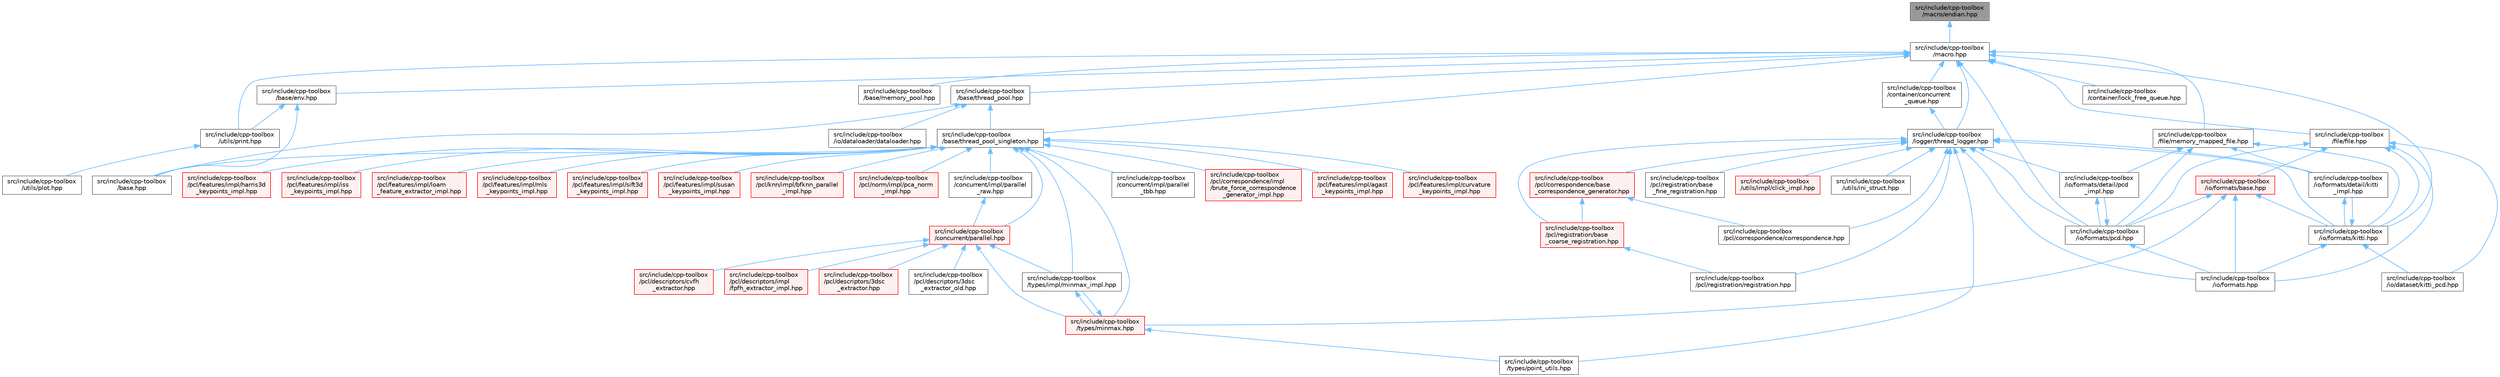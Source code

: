 digraph "src/include/cpp-toolbox/macro/endian.hpp"
{
 // LATEX_PDF_SIZE
  bgcolor="transparent";
  edge [fontname=Helvetica,fontsize=10,labelfontname=Helvetica,labelfontsize=10];
  node [fontname=Helvetica,fontsize=10,shape=box,height=0.2,width=0.4];
  Node1 [id="Node000001",label="src/include/cpp-toolbox\l/macro/endian.hpp",height=0.2,width=0.4,color="gray40", fillcolor="grey60", style="filled", fontcolor="black",tooltip=" "];
  Node1 -> Node2 [id="edge1_Node000001_Node000002",dir="back",color="steelblue1",style="solid",tooltip=" "];
  Node2 [id="Node000002",label="src/include/cpp-toolbox\l/macro.hpp",height=0.2,width=0.4,color="grey40", fillcolor="white", style="filled",URL="$macro_8hpp.html",tooltip="通用的编译器、平台、架构检测和实用宏定义 / Common macros for compiler, platform, architecture detection and utility macro..."];
  Node2 -> Node3 [id="edge2_Node000002_Node000003",dir="back",color="steelblue1",style="solid",tooltip=" "];
  Node3 [id="Node000003",label="src/include/cpp-toolbox\l/base/env.hpp",height=0.2,width=0.4,color="grey40", fillcolor="white", style="filled",URL="$env_8hpp.html",tooltip=" "];
  Node3 -> Node4 [id="edge3_Node000003_Node000004",dir="back",color="steelblue1",style="solid",tooltip=" "];
  Node4 [id="Node000004",label="src/include/cpp-toolbox\l/base.hpp",height=0.2,width=0.4,color="grey40", fillcolor="white", style="filled",URL="$base_8hpp.html",tooltip=" "];
  Node3 -> Node5 [id="edge4_Node000003_Node000005",dir="back",color="steelblue1",style="solid",tooltip=" "];
  Node5 [id="Node000005",label="src/include/cpp-toolbox\l/utils/print.hpp",height=0.2,width=0.4,color="grey40", fillcolor="white", style="filled",URL="$print_8hpp.html",tooltip=" "];
  Node5 -> Node6 [id="edge5_Node000005_Node000006",dir="back",color="steelblue1",style="solid",tooltip=" "];
  Node6 [id="Node000006",label="src/include/cpp-toolbox\l/utils/plot.hpp",height=0.2,width=0.4,color="grey40", fillcolor="white", style="filled",URL="$plot_8hpp.html",tooltip=" "];
  Node2 -> Node7 [id="edge6_Node000002_Node000007",dir="back",color="steelblue1",style="solid",tooltip=" "];
  Node7 [id="Node000007",label="src/include/cpp-toolbox\l/base/memory_pool.hpp",height=0.2,width=0.4,color="grey40", fillcolor="white", style="filled",URL="$memory__pool_8hpp.html",tooltip=" "];
  Node2 -> Node8 [id="edge7_Node000002_Node000008",dir="back",color="steelblue1",style="solid",tooltip=" "];
  Node8 [id="Node000008",label="src/include/cpp-toolbox\l/base/thread_pool.hpp",height=0.2,width=0.4,color="grey40", fillcolor="white", style="filled",URL="$thread__pool_8hpp.html",tooltip=" "];
  Node8 -> Node4 [id="edge8_Node000008_Node000004",dir="back",color="steelblue1",style="solid",tooltip=" "];
  Node8 -> Node9 [id="edge9_Node000008_Node000009",dir="back",color="steelblue1",style="solid",tooltip=" "];
  Node9 [id="Node000009",label="src/include/cpp-toolbox\l/base/thread_pool_singleton.hpp",height=0.2,width=0.4,color="grey40", fillcolor="white", style="filled",URL="$thread__pool__singleton_8hpp.html",tooltip=" "];
  Node9 -> Node4 [id="edge10_Node000009_Node000004",dir="back",color="steelblue1",style="solid",tooltip=" "];
  Node9 -> Node10 [id="edge11_Node000009_Node000010",dir="back",color="steelblue1",style="solid",tooltip=" "];
  Node10 [id="Node000010",label="src/include/cpp-toolbox\l/concurrent/impl/parallel\l_raw.hpp",height=0.2,width=0.4,color="grey40", fillcolor="white", style="filled",URL="$parallel__raw_8hpp.html",tooltip=" "];
  Node10 -> Node11 [id="edge12_Node000010_Node000011",dir="back",color="steelblue1",style="solid",tooltip=" "];
  Node11 [id="Node000011",label="src/include/cpp-toolbox\l/concurrent/parallel.hpp",height=0.2,width=0.4,color="red", fillcolor="#FFF0F0", style="filled",URL="$parallel_8hpp.html",tooltip=" "];
  Node11 -> Node12 [id="edge13_Node000011_Node000012",dir="back",color="steelblue1",style="solid",tooltip=" "];
  Node12 [id="Node000012",label="src/include/cpp-toolbox\l/pcl/descriptors/3dsc\l_extractor.hpp",height=0.2,width=0.4,color="red", fillcolor="#FFF0F0", style="filled",URL="$3dsc__extractor_8hpp.html",tooltip=" "];
  Node11 -> Node14 [id="edge14_Node000011_Node000014",dir="back",color="steelblue1",style="solid",tooltip=" "];
  Node14 [id="Node000014",label="src/include/cpp-toolbox\l/pcl/descriptors/3dsc\l_extractor_old.hpp",height=0.2,width=0.4,color="grey40", fillcolor="white", style="filled",URL="$3dsc__extractor__old_8hpp.html",tooltip=" "];
  Node11 -> Node15 [id="edge15_Node000011_Node000015",dir="back",color="steelblue1",style="solid",tooltip=" "];
  Node15 [id="Node000015",label="src/include/cpp-toolbox\l/pcl/descriptors/cvfh\l_extractor.hpp",height=0.2,width=0.4,color="red", fillcolor="#FFF0F0", style="filled",URL="$cvfh__extractor_8hpp.html",tooltip=" "];
  Node11 -> Node16 [id="edge16_Node000011_Node000016",dir="back",color="steelblue1",style="solid",tooltip=" "];
  Node16 [id="Node000016",label="src/include/cpp-toolbox\l/pcl/descriptors/impl\l/fpfh_extractor_impl.hpp",height=0.2,width=0.4,color="red", fillcolor="#FFF0F0", style="filled",URL="$fpfh__extractor__impl_8hpp.html",tooltip=" "];
  Node11 -> Node50 [id="edge17_Node000011_Node000050",dir="back",color="steelblue1",style="solid",tooltip=" "];
  Node50 [id="Node000050",label="src/include/cpp-toolbox\l/types/impl/minmax_impl.hpp",height=0.2,width=0.4,color="grey40", fillcolor="white", style="filled",URL="$minmax__impl_8hpp.html",tooltip=" "];
  Node50 -> Node51 [id="edge18_Node000050_Node000051",dir="back",color="steelblue1",style="solid",tooltip=" "];
  Node51 [id="Node000051",label="src/include/cpp-toolbox\l/types/minmax.hpp",height=0.2,width=0.4,color="red", fillcolor="#FFF0F0", style="filled",URL="$minmax_8hpp.html",tooltip=" "];
  Node51 -> Node50 [id="edge19_Node000051_Node000050",dir="back",color="steelblue1",style="solid",tooltip=" "];
  Node51 -> Node52 [id="edge20_Node000051_Node000052",dir="back",color="steelblue1",style="solid",tooltip=" "];
  Node52 [id="Node000052",label="src/include/cpp-toolbox\l/types/point_utils.hpp",height=0.2,width=0.4,color="grey40", fillcolor="white", style="filled",URL="$point__utils_8hpp.html",tooltip=" "];
  Node11 -> Node51 [id="edge21_Node000011_Node000051",dir="back",color="steelblue1",style="solid",tooltip=" "];
  Node9 -> Node53 [id="edge22_Node000009_Node000053",dir="back",color="steelblue1",style="solid",tooltip=" "];
  Node53 [id="Node000053",label="src/include/cpp-toolbox\l/concurrent/impl/parallel\l_tbb.hpp",height=0.2,width=0.4,color="grey40", fillcolor="white", style="filled",URL="$parallel__tbb_8hpp.html",tooltip=" "];
  Node9 -> Node11 [id="edge23_Node000009_Node000011",dir="back",color="steelblue1",style="solid",tooltip=" "];
  Node9 -> Node54 [id="edge24_Node000009_Node000054",dir="back",color="steelblue1",style="solid",tooltip=" "];
  Node54 [id="Node000054",label="src/include/cpp-toolbox\l/pcl/correspondence/impl\l/brute_force_correspondence\l_generator_impl.hpp",height=0.2,width=0.4,color="red", fillcolor="#FFF0F0", style="filled",URL="$brute__force__correspondence__generator__impl_8hpp.html",tooltip=" "];
  Node9 -> Node57 [id="edge25_Node000009_Node000057",dir="back",color="steelblue1",style="solid",tooltip=" "];
  Node57 [id="Node000057",label="src/include/cpp-toolbox\l/pcl/features/impl/agast\l_keypoints_impl.hpp",height=0.2,width=0.4,color="red", fillcolor="#FFF0F0", style="filled",URL="$agast__keypoints__impl_8hpp.html",tooltip=" "];
  Node9 -> Node58 [id="edge26_Node000009_Node000058",dir="back",color="steelblue1",style="solid",tooltip=" "];
  Node58 [id="Node000058",label="src/include/cpp-toolbox\l/pcl/features/impl/curvature\l_keypoints_impl.hpp",height=0.2,width=0.4,color="red", fillcolor="#FFF0F0", style="filled",URL="$curvature__keypoints__impl_8hpp.html",tooltip=" "];
  Node9 -> Node59 [id="edge27_Node000009_Node000059",dir="back",color="steelblue1",style="solid",tooltip=" "];
  Node59 [id="Node000059",label="src/include/cpp-toolbox\l/pcl/features/impl/harris3d\l_keypoints_impl.hpp",height=0.2,width=0.4,color="red", fillcolor="#FFF0F0", style="filled",URL="$harris3d__keypoints__impl_8hpp.html",tooltip=" "];
  Node9 -> Node60 [id="edge28_Node000009_Node000060",dir="back",color="steelblue1",style="solid",tooltip=" "];
  Node60 [id="Node000060",label="src/include/cpp-toolbox\l/pcl/features/impl/iss\l_keypoints_impl.hpp",height=0.2,width=0.4,color="red", fillcolor="#FFF0F0", style="filled",URL="$iss__keypoints__impl_8hpp.html",tooltip=" "];
  Node9 -> Node61 [id="edge29_Node000009_Node000061",dir="back",color="steelblue1",style="solid",tooltip=" "];
  Node61 [id="Node000061",label="src/include/cpp-toolbox\l/pcl/features/impl/loam\l_feature_extractor_impl.hpp",height=0.2,width=0.4,color="red", fillcolor="#FFF0F0", style="filled",URL="$loam__feature__extractor__impl_8hpp.html",tooltip=" "];
  Node9 -> Node62 [id="edge30_Node000009_Node000062",dir="back",color="steelblue1",style="solid",tooltip=" "];
  Node62 [id="Node000062",label="src/include/cpp-toolbox\l/pcl/features/impl/mls\l_keypoints_impl.hpp",height=0.2,width=0.4,color="red", fillcolor="#FFF0F0", style="filled",URL="$mls__keypoints__impl_8hpp.html",tooltip=" "];
  Node9 -> Node63 [id="edge31_Node000009_Node000063",dir="back",color="steelblue1",style="solid",tooltip=" "];
  Node63 [id="Node000063",label="src/include/cpp-toolbox\l/pcl/features/impl/sift3d\l_keypoints_impl.hpp",height=0.2,width=0.4,color="red", fillcolor="#FFF0F0", style="filled",URL="$sift3d__keypoints__impl_8hpp.html",tooltip=" "];
  Node9 -> Node64 [id="edge32_Node000009_Node000064",dir="back",color="steelblue1",style="solid",tooltip=" "];
  Node64 [id="Node000064",label="src/include/cpp-toolbox\l/pcl/features/impl/susan\l_keypoints_impl.hpp",height=0.2,width=0.4,color="red", fillcolor="#FFF0F0", style="filled",URL="$susan__keypoints__impl_8hpp.html",tooltip=" "];
  Node9 -> Node65 [id="edge33_Node000009_Node000065",dir="back",color="steelblue1",style="solid",tooltip=" "];
  Node65 [id="Node000065",label="src/include/cpp-toolbox\l/pcl/knn/impl/bfknn_parallel\l_impl.hpp",height=0.2,width=0.4,color="red", fillcolor="#FFF0F0", style="filled",URL="$bfknn__parallel__impl_8hpp.html",tooltip=" "];
  Node9 -> Node66 [id="edge34_Node000009_Node000066",dir="back",color="steelblue1",style="solid",tooltip=" "];
  Node66 [id="Node000066",label="src/include/cpp-toolbox\l/pcl/norm/impl/pca_norm\l_impl.hpp",height=0.2,width=0.4,color="red", fillcolor="#FFF0F0", style="filled",URL="$pca__norm__impl_8hpp.html",tooltip=" "];
  Node9 -> Node50 [id="edge35_Node000009_Node000050",dir="back",color="steelblue1",style="solid",tooltip=" "];
  Node9 -> Node51 [id="edge36_Node000009_Node000051",dir="back",color="steelblue1",style="solid",tooltip=" "];
  Node8 -> Node67 [id="edge37_Node000008_Node000067",dir="back",color="steelblue1",style="solid",tooltip=" "];
  Node67 [id="Node000067",label="src/include/cpp-toolbox\l/io/dataloader/dataloader.hpp",height=0.2,width=0.4,color="grey40", fillcolor="white", style="filled",URL="$dataloader_8hpp.html",tooltip=" "];
  Node2 -> Node9 [id="edge38_Node000002_Node000009",dir="back",color="steelblue1",style="solid",tooltip=" "];
  Node2 -> Node68 [id="edge39_Node000002_Node000068",dir="back",color="steelblue1",style="solid",tooltip=" "];
  Node68 [id="Node000068",label="src/include/cpp-toolbox\l/container/concurrent\l_queue.hpp",height=0.2,width=0.4,color="grey40", fillcolor="white", style="filled",URL="$concurrent__queue_8hpp.html",tooltip=" "];
  Node68 -> Node69 [id="edge40_Node000068_Node000069",dir="back",color="steelblue1",style="solid",tooltip=" "];
  Node69 [id="Node000069",label="src/include/cpp-toolbox\l/logger/thread_logger.hpp",height=0.2,width=0.4,color="grey40", fillcolor="white", style="filled",URL="$thread__logger_8hpp.html",tooltip=" "];
  Node69 -> Node70 [id="edge41_Node000069_Node000070",dir="back",color="steelblue1",style="solid",tooltip=" "];
  Node70 [id="Node000070",label="src/include/cpp-toolbox\l/io/formats.hpp",height=0.2,width=0.4,color="grey40", fillcolor="white", style="filled",URL="$formats_8hpp.html",tooltip=" "];
  Node69 -> Node71 [id="edge42_Node000069_Node000071",dir="back",color="steelblue1",style="solid",tooltip=" "];
  Node71 [id="Node000071",label="src/include/cpp-toolbox\l/io/formats/detail/kitti\l_impl.hpp",height=0.2,width=0.4,color="grey40", fillcolor="white", style="filled",URL="$kitti__impl_8hpp.html",tooltip="此文件包含 kitti_format_t 的模板实现/This file contains the template implementations for kitti_format_t"];
  Node71 -> Node72 [id="edge43_Node000071_Node000072",dir="back",color="steelblue1",style="solid",tooltip=" "];
  Node72 [id="Node000072",label="src/include/cpp-toolbox\l/io/formats/kitti.hpp",height=0.2,width=0.4,color="grey40", fillcolor="white", style="filled",URL="$kitti_8hpp.html",tooltip=" "];
  Node72 -> Node73 [id="edge44_Node000072_Node000073",dir="back",color="steelblue1",style="solid",tooltip=" "];
  Node73 [id="Node000073",label="src/include/cpp-toolbox\l/io/dataset/kitti_pcd.hpp",height=0.2,width=0.4,color="grey40", fillcolor="white", style="filled",URL="$kitti__pcd_8hpp.html",tooltip=" "];
  Node72 -> Node70 [id="edge45_Node000072_Node000070",dir="back",color="steelblue1",style="solid",tooltip=" "];
  Node72 -> Node71 [id="edge46_Node000072_Node000071",dir="back",color="steelblue1",style="solid",tooltip=" "];
  Node69 -> Node74 [id="edge47_Node000069_Node000074",dir="back",color="steelblue1",style="solid",tooltip=" "];
  Node74 [id="Node000074",label="src/include/cpp-toolbox\l/io/formats/detail/pcd\l_impl.hpp",height=0.2,width=0.4,color="grey40", fillcolor="white", style="filled",URL="$pcd__impl_8hpp.html",tooltip="此文件包含 pcd_format_t 的模板实现/This file contains the template implementations for pcd_format_t"];
  Node74 -> Node75 [id="edge48_Node000074_Node000075",dir="back",color="steelblue1",style="solid",tooltip=" "];
  Node75 [id="Node000075",label="src/include/cpp-toolbox\l/io/formats/pcd.hpp",height=0.2,width=0.4,color="grey40", fillcolor="white", style="filled",URL="$pcd_8hpp.html",tooltip=" "];
  Node75 -> Node70 [id="edge49_Node000075_Node000070",dir="back",color="steelblue1",style="solid",tooltip=" "];
  Node75 -> Node74 [id="edge50_Node000075_Node000074",dir="back",color="steelblue1",style="solid",tooltip=" "];
  Node69 -> Node72 [id="edge51_Node000069_Node000072",dir="back",color="steelblue1",style="solid",tooltip=" "];
  Node69 -> Node75 [id="edge52_Node000069_Node000075",dir="back",color="steelblue1",style="solid",tooltip=" "];
  Node69 -> Node76 [id="edge53_Node000069_Node000076",dir="back",color="steelblue1",style="solid",tooltip=" "];
  Node76 [id="Node000076",label="src/include/cpp-toolbox\l/pcl/correspondence/base\l_correspondence_generator.hpp",height=0.2,width=0.4,color="red", fillcolor="#FFF0F0", style="filled",URL="$base__correspondence__generator_8hpp.html",tooltip=" "];
  Node76 -> Node56 [id="edge54_Node000076_Node000056",dir="back",color="steelblue1",style="solid",tooltip=" "];
  Node56 [id="Node000056",label="src/include/cpp-toolbox\l/pcl/correspondence/correspondence.hpp",height=0.2,width=0.4,color="grey40", fillcolor="white", style="filled",URL="$correspondence_8hpp.html",tooltip="对应点生成算法统一导出文件 / Unified export file for correspondence generation algorithms"];
  Node76 -> Node79 [id="edge55_Node000076_Node000079",dir="back",color="steelblue1",style="solid",tooltip=" "];
  Node79 [id="Node000079",label="src/include/cpp-toolbox\l/pcl/registration/base\l_coarse_registration.hpp",height=0.2,width=0.4,color="red", fillcolor="#FFF0F0", style="filled",URL="$base__coarse__registration_8hpp.html",tooltip=" "];
  Node79 -> Node45 [id="edge56_Node000079_Node000045",dir="back",color="steelblue1",style="solid",tooltip=" "];
  Node45 [id="Node000045",label="src/include/cpp-toolbox\l/pcl/registration/registration.hpp",height=0.2,width=0.4,color="grey40", fillcolor="white", style="filled",URL="$registration_8hpp.html",tooltip="点云配准算法统一导出文件 / Unified export file for point cloud registration algorithms"];
  Node69 -> Node56 [id="edge57_Node000069_Node000056",dir="back",color="steelblue1",style="solid",tooltip=" "];
  Node69 -> Node79 [id="edge58_Node000069_Node000079",dir="back",color="steelblue1",style="solid",tooltip=" "];
  Node69 -> Node80 [id="edge59_Node000069_Node000080",dir="back",color="steelblue1",style="solid",tooltip=" "];
  Node80 [id="Node000080",label="src/include/cpp-toolbox\l/pcl/registration/base\l_fine_registration.hpp",height=0.2,width=0.4,color="grey40", fillcolor="white", style="filled",URL="$base__fine__registration_8hpp.html",tooltip=" "];
  Node69 -> Node45 [id="edge60_Node000069_Node000045",dir="back",color="steelblue1",style="solid",tooltip=" "];
  Node69 -> Node52 [id="edge61_Node000069_Node000052",dir="back",color="steelblue1",style="solid",tooltip=" "];
  Node69 -> Node81 [id="edge62_Node000069_Node000081",dir="back",color="steelblue1",style="solid",tooltip=" "];
  Node81 [id="Node000081",label="src/include/cpp-toolbox\l/utils/impl/click_impl.hpp",height=0.2,width=0.4,color="red", fillcolor="#FFF0F0", style="filled",URL="$click__impl_8hpp.html",tooltip=" "];
  Node69 -> Node83 [id="edge63_Node000069_Node000083",dir="back",color="steelblue1",style="solid",tooltip=" "];
  Node83 [id="Node000083",label="src/include/cpp-toolbox\l/utils/ini_struct.hpp",height=0.2,width=0.4,color="grey40", fillcolor="white", style="filled",URL="$ini__struct_8hpp.html",tooltip=" "];
  Node2 -> Node84 [id="edge64_Node000002_Node000084",dir="back",color="steelblue1",style="solid",tooltip=" "];
  Node84 [id="Node000084",label="src/include/cpp-toolbox\l/container/lock_free_queue.hpp",height=0.2,width=0.4,color="grey40", fillcolor="white", style="filled",URL="$lock__free__queue_8hpp.html",tooltip=" "];
  Node2 -> Node85 [id="edge65_Node000002_Node000085",dir="back",color="steelblue1",style="solid",tooltip=" "];
  Node85 [id="Node000085",label="src/include/cpp-toolbox\l/file/file.hpp",height=0.2,width=0.4,color="grey40", fillcolor="white", style="filled",URL="$file_8hpp.html",tooltip=" "];
  Node85 -> Node73 [id="edge66_Node000085_Node000073",dir="back",color="steelblue1",style="solid",tooltip=" "];
  Node85 -> Node70 [id="edge67_Node000085_Node000070",dir="back",color="steelblue1",style="solid",tooltip=" "];
  Node85 -> Node86 [id="edge68_Node000085_Node000086",dir="back",color="steelblue1",style="solid",tooltip=" "];
  Node86 [id="Node000086",label="src/include/cpp-toolbox\l/io/formats/base.hpp",height=0.2,width=0.4,color="red", fillcolor="#FFF0F0", style="filled",URL="$io_2formats_2base_8hpp.html",tooltip=" "];
  Node86 -> Node70 [id="edge69_Node000086_Node000070",dir="back",color="steelblue1",style="solid",tooltip=" "];
  Node86 -> Node72 [id="edge70_Node000086_Node000072",dir="back",color="steelblue1",style="solid",tooltip=" "];
  Node86 -> Node75 [id="edge71_Node000086_Node000075",dir="back",color="steelblue1",style="solid",tooltip=" "];
  Node86 -> Node51 [id="edge72_Node000086_Node000051",dir="back",color="steelblue1",style="solid",tooltip=" "];
  Node85 -> Node72 [id="edge73_Node000085_Node000072",dir="back",color="steelblue1",style="solid",tooltip=" "];
  Node85 -> Node75 [id="edge74_Node000085_Node000075",dir="back",color="steelblue1",style="solid",tooltip=" "];
  Node2 -> Node105 [id="edge75_Node000002_Node000105",dir="back",color="steelblue1",style="solid",tooltip=" "];
  Node105 [id="Node000105",label="src/include/cpp-toolbox\l/file/memory_mapped_file.hpp",height=0.2,width=0.4,color="grey40", fillcolor="white", style="filled",URL="$memory__mapped__file_8hpp.html",tooltip=" "];
  Node105 -> Node71 [id="edge76_Node000105_Node000071",dir="back",color="steelblue1",style="solid",tooltip=" "];
  Node105 -> Node74 [id="edge77_Node000105_Node000074",dir="back",color="steelblue1",style="solid",tooltip=" "];
  Node105 -> Node72 [id="edge78_Node000105_Node000072",dir="back",color="steelblue1",style="solid",tooltip=" "];
  Node105 -> Node75 [id="edge79_Node000105_Node000075",dir="back",color="steelblue1",style="solid",tooltip=" "];
  Node2 -> Node72 [id="edge80_Node000002_Node000072",dir="back",color="steelblue1",style="solid",tooltip=" "];
  Node2 -> Node75 [id="edge81_Node000002_Node000075",dir="back",color="steelblue1",style="solid",tooltip=" "];
  Node2 -> Node69 [id="edge82_Node000002_Node000069",dir="back",color="steelblue1",style="solid",tooltip=" "];
  Node2 -> Node5 [id="edge83_Node000002_Node000005",dir="back",color="steelblue1",style="solid",tooltip=" "];
}
